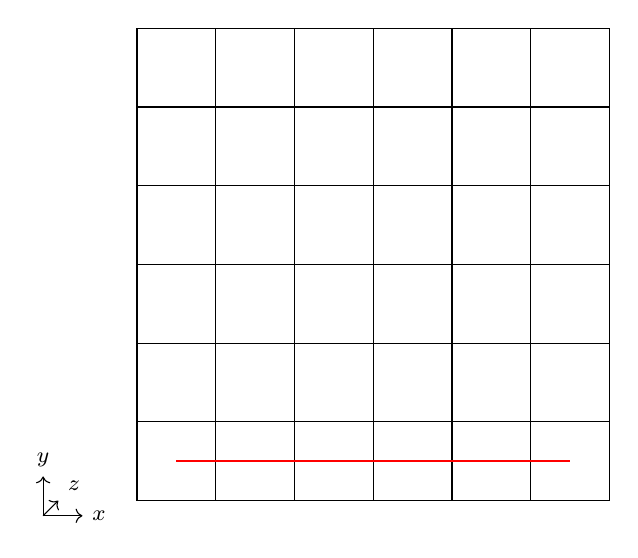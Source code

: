 % -*- root: ../../mainThesis.tex -*-

\begin{tikzpicture}[scale=1]

    \foreach \y in {0, 1, ...,5} {
        \foreach \x in {0, 1, ...,5} {
            \draw [] (\x,\y,0) to (\x,\y+1,0) to (\x+1,\y+1,0) to (\x+1,\y,0) to (\x,\y,0);
        }
    }

    \draw [thick, red] (0.5,0.5,0) to (5.5,0.5,0);

    % Axis
    \draw [->] (-1,0,.5) to (-.5,0,.5) node [anchor=west]       {\footnotesize$x$};
    \draw [->] (-1,0,.5) to (-1,.5,.5) node [anchor=south]      {\footnotesize$y$};
    \draw [->] (-1,0,.5) to (-1,0,0)   node [anchor=south west] {\footnotesize$z$};


\end{tikzpicture}
